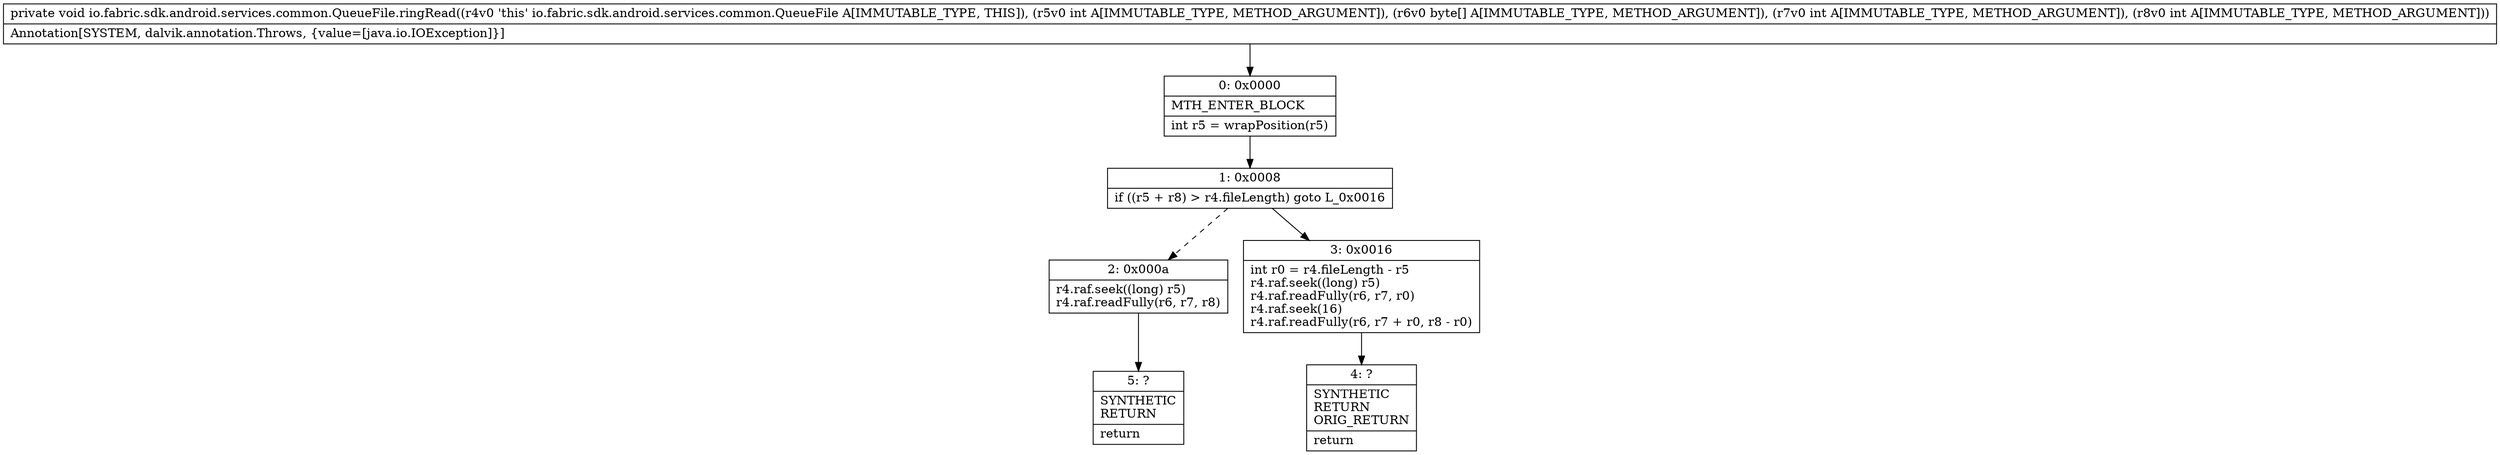 digraph "CFG forio.fabric.sdk.android.services.common.QueueFile.ringRead(I[BII)V" {
Node_0 [shape=record,label="{0\:\ 0x0000|MTH_ENTER_BLOCK\l|int r5 = wrapPosition(r5)\l}"];
Node_1 [shape=record,label="{1\:\ 0x0008|if ((r5 + r8) \> r4.fileLength) goto L_0x0016\l}"];
Node_2 [shape=record,label="{2\:\ 0x000a|r4.raf.seek((long) r5)\lr4.raf.readFully(r6, r7, r8)\l}"];
Node_3 [shape=record,label="{3\:\ 0x0016|int r0 = r4.fileLength \- r5\lr4.raf.seek((long) r5)\lr4.raf.readFully(r6, r7, r0)\lr4.raf.seek(16)\lr4.raf.readFully(r6, r7 + r0, r8 \- r0)\l}"];
Node_4 [shape=record,label="{4\:\ ?|SYNTHETIC\lRETURN\lORIG_RETURN\l|return\l}"];
Node_5 [shape=record,label="{5\:\ ?|SYNTHETIC\lRETURN\l|return\l}"];
MethodNode[shape=record,label="{private void io.fabric.sdk.android.services.common.QueueFile.ringRead((r4v0 'this' io.fabric.sdk.android.services.common.QueueFile A[IMMUTABLE_TYPE, THIS]), (r5v0 int A[IMMUTABLE_TYPE, METHOD_ARGUMENT]), (r6v0 byte[] A[IMMUTABLE_TYPE, METHOD_ARGUMENT]), (r7v0 int A[IMMUTABLE_TYPE, METHOD_ARGUMENT]), (r8v0 int A[IMMUTABLE_TYPE, METHOD_ARGUMENT]))  | Annotation[SYSTEM, dalvik.annotation.Throws, \{value=[java.io.IOException]\}]\l}"];
MethodNode -> Node_0;
Node_0 -> Node_1;
Node_1 -> Node_2[style=dashed];
Node_1 -> Node_3;
Node_2 -> Node_5;
Node_3 -> Node_4;
}

